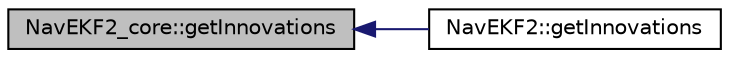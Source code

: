 digraph "NavEKF2_core::getInnovations"
{
 // INTERACTIVE_SVG=YES
  edge [fontname="Helvetica",fontsize="10",labelfontname="Helvetica",labelfontsize="10"];
  node [fontname="Helvetica",fontsize="10",shape=record];
  rankdir="LR";
  Node1 [label="NavEKF2_core::getInnovations",height=0.2,width=0.4,color="black", fillcolor="grey75", style="filled", fontcolor="black"];
  Node1 -> Node2 [dir="back",color="midnightblue",fontsize="10",style="solid",fontname="Helvetica"];
  Node2 [label="NavEKF2::getInnovations",height=0.2,width=0.4,color="black", fillcolor="white", style="filled",URL="$classNavEKF2.html#aa009f588d11bca7a730e3e15194670ed"];
}
